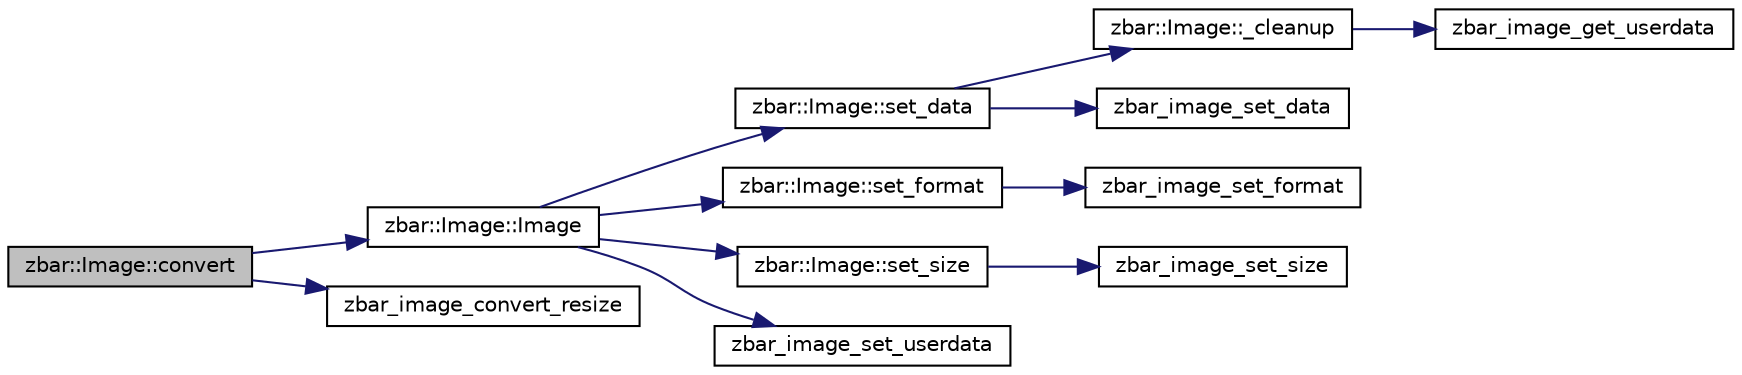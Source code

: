 digraph G
{
  edge [fontname="Helvetica",fontsize="10",labelfontname="Helvetica",labelfontsize="10"];
  node [fontname="Helvetica",fontsize="10",shape=record];
  rankdir=LR;
  Node1 [label="zbar::Image::convert",height=0.2,width=0.4,color="black", fillcolor="grey75", style="filled" fontcolor="black"];
  Node1 -> Node2 [color="midnightblue",fontsize="10",style="solid"];
  Node2 [label="zbar::Image::Image",height=0.2,width=0.4,color="black", fillcolor="white", style="filled",URL="$classzbar_1_1_image.html#a5134e2e814da0d0070ef165898980848"];
  Node2 -> Node3 [color="midnightblue",fontsize="10",style="solid"];
  Node3 [label="zbar::Image::set_data",height=0.2,width=0.4,color="black", fillcolor="white", style="filled",URL="$classzbar_1_1_image.html#a1db3cac943272e545733eb691cf225b0"];
  Node3 -> Node4 [color="midnightblue",fontsize="10",style="solid"];
  Node4 [label="zbar::Image::_cleanup",height=0.2,width=0.4,color="black", fillcolor="white", style="filled",URL="$classzbar_1_1_image.html#af7ff5ded01bb5f76556e845a5a2c745b"];
  Node4 -> Node5 [color="midnightblue",fontsize="10",style="solid"];
  Node5 [label="zbar_image_get_userdata",height=0.2,width=0.4,color="black", fillcolor="white", style="filled",URL="$zbar_8h.html#a2160007203865c732f4232beb8e98a2a"];
  Node3 -> Node6 [color="midnightblue",fontsize="10",style="solid"];
  Node6 [label="zbar_image_set_data",height=0.2,width=0.4,color="black", fillcolor="white", style="filled",URL="$zbar_8h.html#a1aaa31e5ea4b32d7a78db41c682d00a1"];
  Node2 -> Node7 [color="midnightblue",fontsize="10",style="solid"];
  Node7 [label="zbar::Image::set_format",height=0.2,width=0.4,color="black", fillcolor="white", style="filled",URL="$classzbar_1_1_image.html#afd64e442ee189ab81f407cbfb7bcd42a"];
  Node7 -> Node8 [color="midnightblue",fontsize="10",style="solid"];
  Node8 [label="zbar_image_set_format",height=0.2,width=0.4,color="black", fillcolor="white", style="filled",URL="$zbar_8h.html#adfa852ed65ec2a4996a2c9343179b9cc"];
  Node2 -> Node9 [color="midnightblue",fontsize="10",style="solid"];
  Node9 [label="zbar::Image::set_size",height=0.2,width=0.4,color="black", fillcolor="white", style="filled",URL="$classzbar_1_1_image.html#a7d1afd590e0d2910c142ae456aa664f3"];
  Node9 -> Node10 [color="midnightblue",fontsize="10",style="solid"];
  Node10 [label="zbar_image_set_size",height=0.2,width=0.4,color="black", fillcolor="white", style="filled",URL="$zbar_8h.html#a0cd24661b997e7d8901d4f03617f0a10"];
  Node2 -> Node11 [color="midnightblue",fontsize="10",style="solid"];
  Node11 [label="zbar_image_set_userdata",height=0.2,width=0.4,color="black", fillcolor="white", style="filled",URL="$zbar_8h.html#a8b3fb35e0ac3dd7e0aa9bf24f9907544"];
  Node1 -> Node12 [color="midnightblue",fontsize="10",style="solid"];
  Node12 [label="zbar_image_convert_resize",height=0.2,width=0.4,color="black", fillcolor="white", style="filled",URL="$zbar_8h.html#aed81929ae7e2b061993b4979171e94dc"];
}
